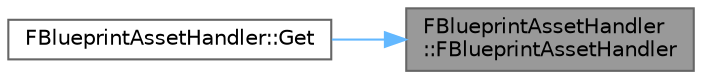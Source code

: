 digraph "FBlueprintAssetHandler::FBlueprintAssetHandler"
{
 // INTERACTIVE_SVG=YES
 // LATEX_PDF_SIZE
  bgcolor="transparent";
  edge [fontname=Helvetica,fontsize=10,labelfontname=Helvetica,labelfontsize=10];
  node [fontname=Helvetica,fontsize=10,shape=box,height=0.2,width=0.4];
  rankdir="RL";
  Node1 [id="Node000001",label="FBlueprintAssetHandler\l::FBlueprintAssetHandler",height=0.2,width=0.4,color="gray40", fillcolor="grey60", style="filled", fontcolor="black",tooltip="Private constructor - use singleton accessor (Get)"];
  Node1 -> Node2 [id="edge1_Node000001_Node000002",dir="back",color="steelblue1",style="solid",tooltip=" "];
  Node2 [id="Node000002",label="FBlueprintAssetHandler::Get",height=0.2,width=0.4,color="grey40", fillcolor="white", style="filled",URL="$db/df4/classFBlueprintAssetHandler.html#a8a6ad5bedbd5b974397e0c9ddf24a4ab",tooltip="Retrieve the singleton instance of this class."];
}
